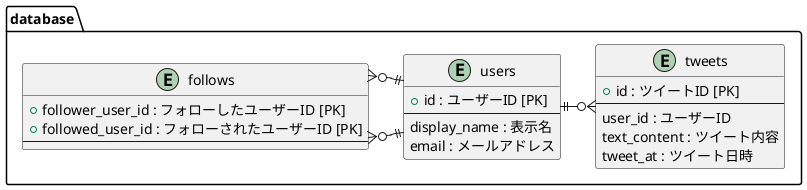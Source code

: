 @startuml database

package "database" {
  entity "follows" {
    + follower_user_id : フォローしたユーザーID [PK]
    + followed_user_id : フォローされたユーザーID [PK]
    --
  }

  entity "tweets" {
    + id : ツイートID [PK]
    --
    user_id : ユーザーID
    text_content : ツイート内容
    tweet_at : ツイート日時
  }

  entity "users" {
    + id : ユーザーID [PK]
    --
    display_name : 表示名
    email : メールアドレス
  }
}

users ||-ri-o{ tweets
users ||-le-o{ follows
users ||-le-o{ follows
@enduml